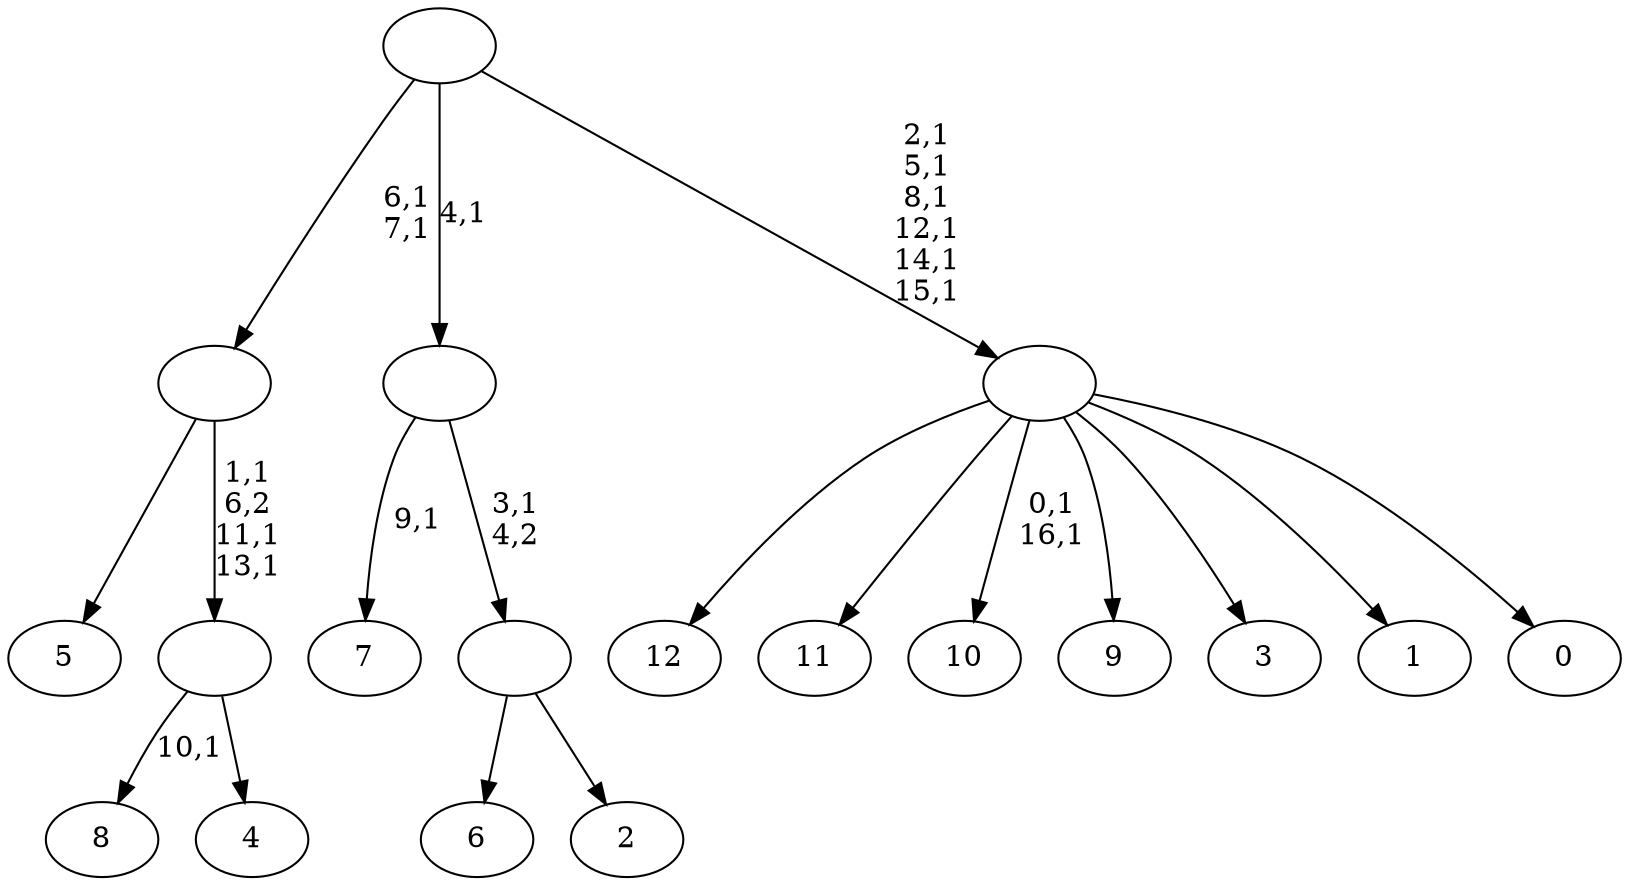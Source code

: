 digraph T {
	30 [label="12"]
	29 [label="11"]
	28 [label="10"]
	25 [label="9"]
	24 [label="8"]
	22 [label="7"]
	20 [label="6"]
	19 [label="5"]
	18 [label="4"]
	17 [label=""]
	14 [label=""]
	12 [label="3"]
	11 [label="2"]
	10 [label=""]
	9 [label=""]
	8 [label="1"]
	7 [label="0"]
	6 [label=""]
	0 [label=""]
	17 -> 24 [label="10,1"]
	17 -> 18 [label=""]
	14 -> 17 [label="1,1\n6,2\n11,1\n13,1"]
	14 -> 19 [label=""]
	10 -> 20 [label=""]
	10 -> 11 [label=""]
	9 -> 22 [label="9,1"]
	9 -> 10 [label="3,1\n4,2"]
	6 -> 28 [label="0,1\n16,1"]
	6 -> 30 [label=""]
	6 -> 29 [label=""]
	6 -> 25 [label=""]
	6 -> 12 [label=""]
	6 -> 8 [label=""]
	6 -> 7 [label=""]
	0 -> 6 [label="2,1\n5,1\n8,1\n12,1\n14,1\n15,1"]
	0 -> 14 [label="6,1\n7,1"]
	0 -> 9 [label="4,1"]
}
